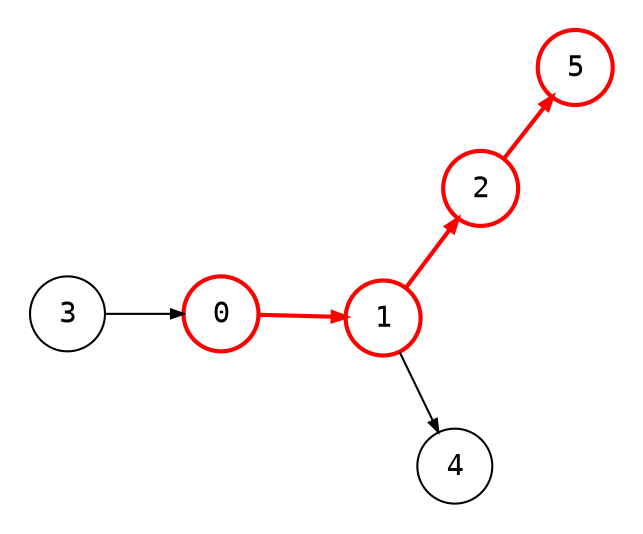 digraph {
    node [shape=circle, fontname="monospace", fixedsize=true, width="0.5"];
    edge [arrowsize=0.6, fontname="monospace", fontsize=9];
    layout=neato;
    mode="sgd";
    maxiter=200000;
    scale=1.0;
    normalize=true;
    pad=0.2;
    splines=line

    3, 4 [color="#bbb", fontcolor="#bbb"];
    0, 1, 2, 5 [style=bold, color=red];

    0 [
        label=<
            <table border="0" cellpadding="1" cellspacing="0">
                <tr>
                    <td>0</td>
                </tr>
            </table>
        >,
        color=red,
        style=bold
    ];

    1 [
        label=<
            <table border="0" cellpadding="1" cellspacing="0">
                <tr>
                    <td>1</td>
                </tr>
            </table>
        >,
        color=red,
        style=bold
    ];

    2 [
        label=<
            <table border="0" cellpadding="1" cellspacing="0">
                <tr>
                    <td>2</td>
                </tr>
            </table>
        >,
    ];

    3 [
        label=<
            <table border="0" cellpadding="1" cellspacing="0">
                <tr>
                    <td>3</td>
                </tr>
            </table>
        >,
    ];

    4 [
        label=<
            <table border="0" cellpadding="1" cellspacing="0">
                <tr>
                    <td>4</td>
                </tr>
            </table>
        >,
    ];

    5 [
        label=<
            <table border="0" cellpadding="1" cellspacing="0">
                <tr>
                    <td>5</td>
                </tr>
            </table>
        >,
    ];


    0 -> 1 [
        style=bold;
        color=red;
    ];

    3 -> 0 [color="#bbb"];

    1 -> 2 [
        style=bold;
        color=red;
    ];

    1 -> 4 [
        color="#bbb";
    ];

    2 -> 5 [
        style=bold;
        color=red;
    ];
}